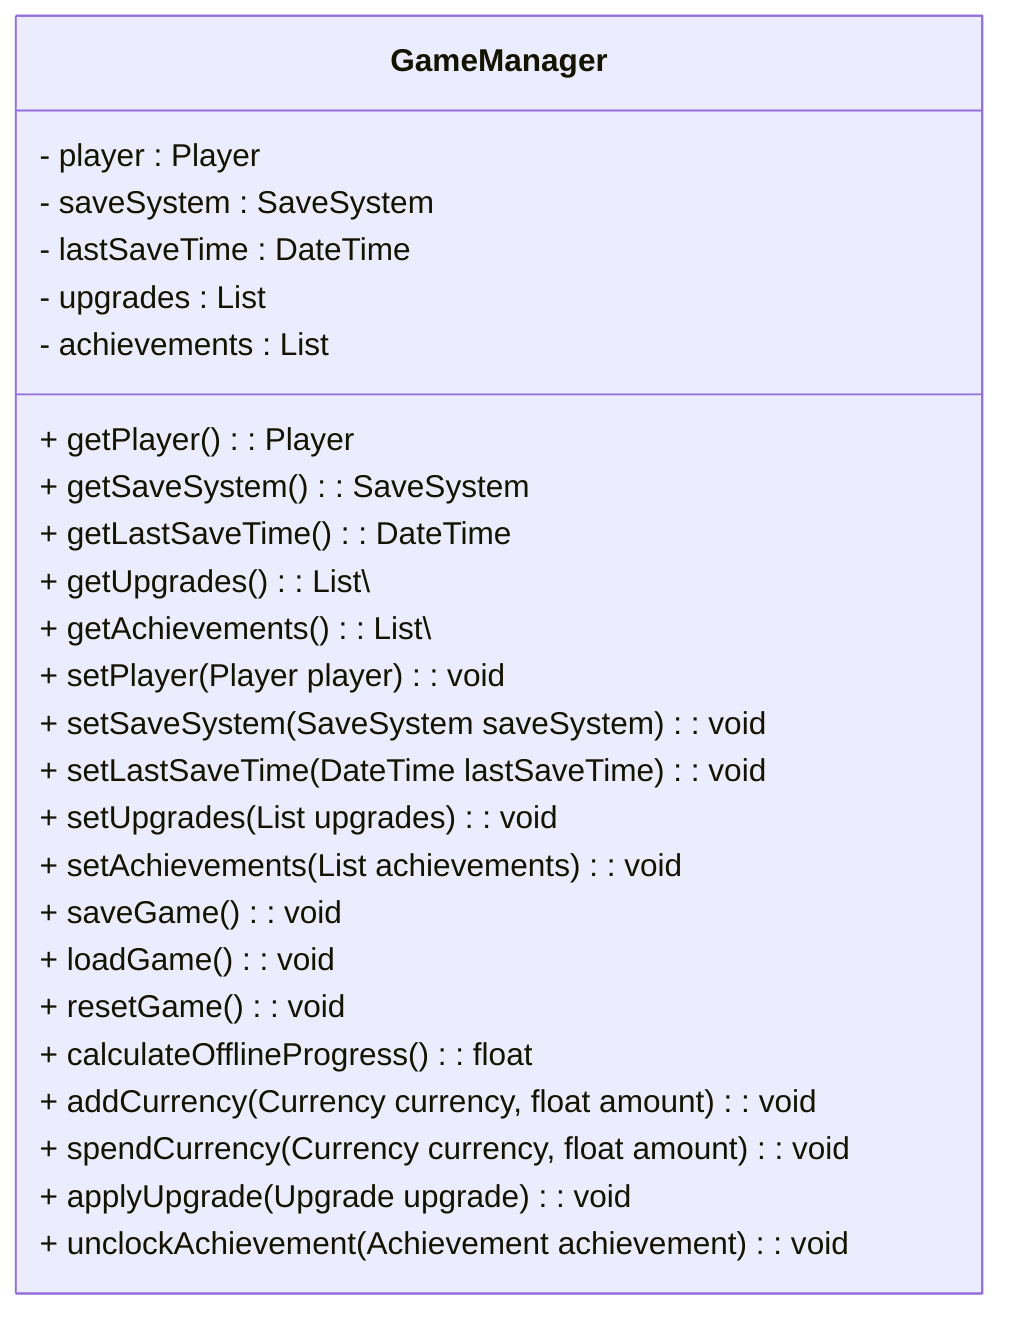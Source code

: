 classDiagram
class GameManager {
  
  %% attributes

  - player : Player
  - saveSystem : SaveSystem
  - lastSaveTime : DateTime
  - upgrades : List<Upgrade>
  - achievements : List<Achievement>

  %% methods

  %% getters

  + getPlayer() : Player
  + getSaveSystem() : SaveSystem
  + getLastSaveTime() : DateTime
  + getUpgrades() : List\<Upgrade\>
  + getAchievements() : List\<Achievement\>

  %% setters

  + setPlayer(Player player) : void
  + setSaveSystem(SaveSystem saveSystem) : void
  + setLastSaveTime(DateTime lastSaveTime) : void
  + setUpgrades(List<Upgrade> upgrades) : void
  + setAchievements(List<Achievement> achievements) : void
  
  %% other
  
  + saveGame() : void
  + loadGame() : void
  + resetGame() : void
  + calculateOfflineProgress() : float
  + addCurrency(Currency currency, float amount) : void
  + spendCurrency(Currency currency, float amount) : void
  + applyUpgrade(Upgrade upgrade) : void
  + unclockAchievement(Achievement achievement) : void
}